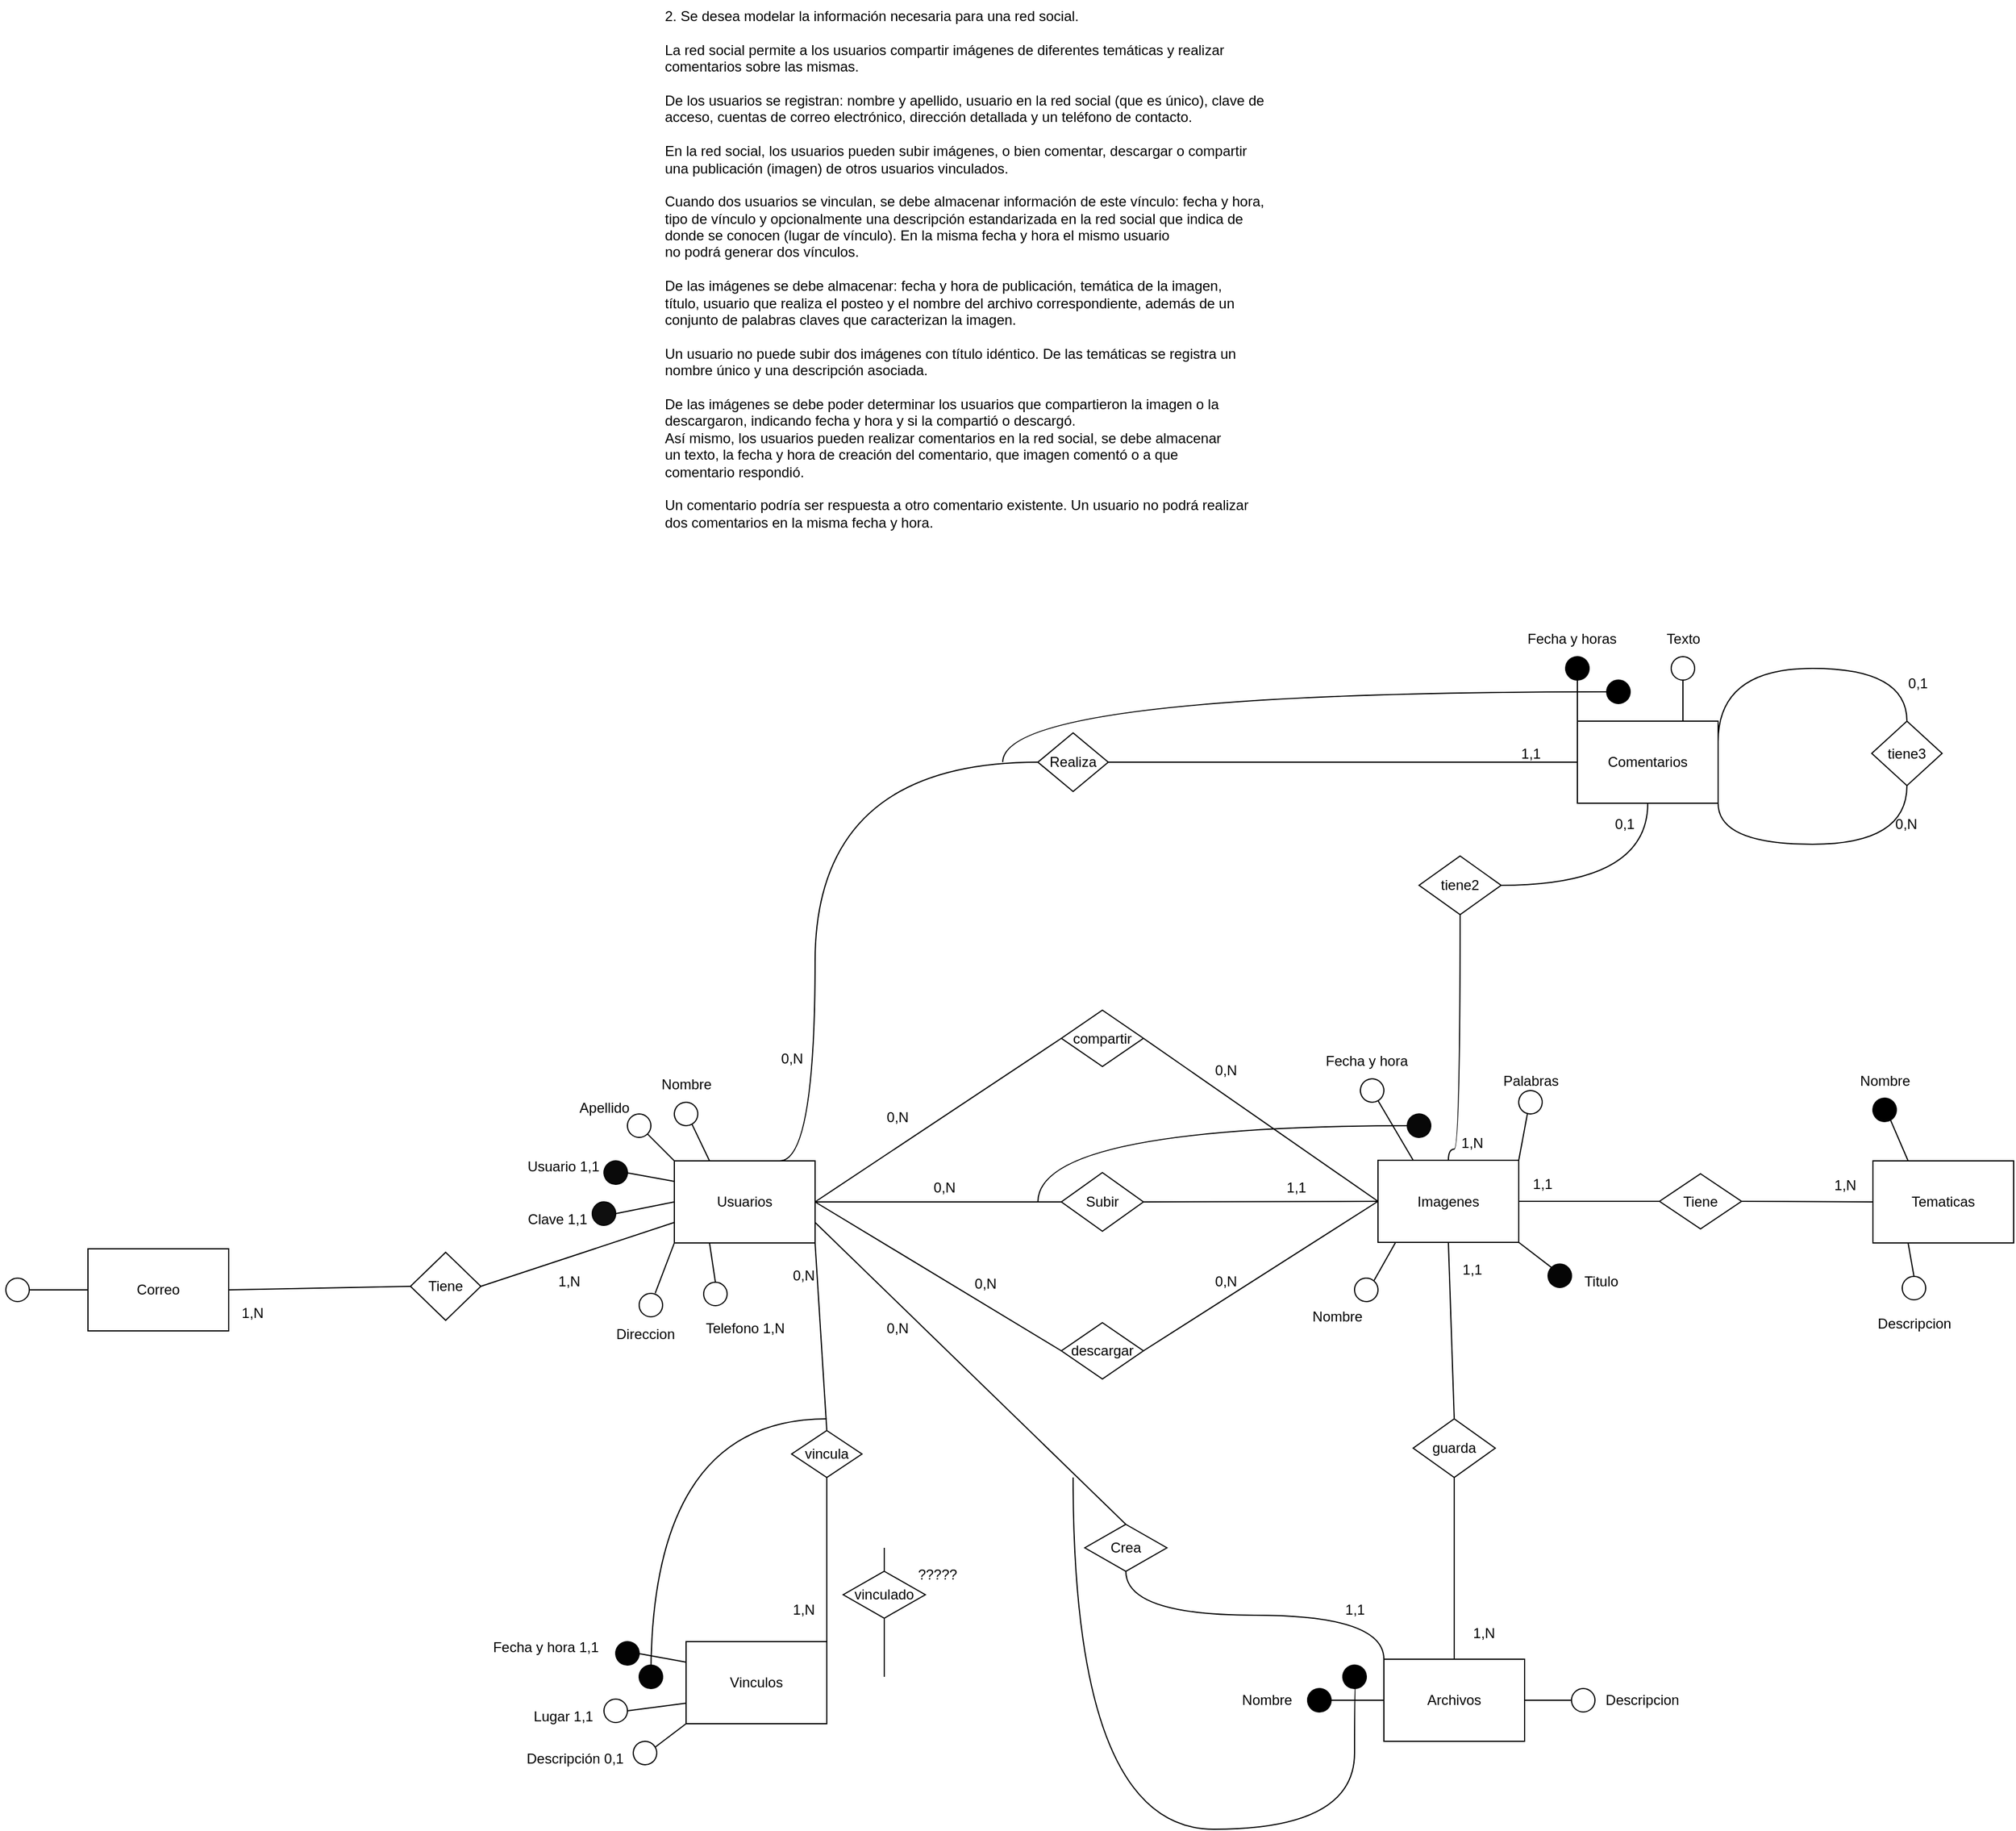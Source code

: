 <mxfile version="21.7.4" type="device">
  <diagram name="Página-1" id="JxGR9X0Lv18BJI9YgSd2">
    <mxGraphModel dx="2694" dy="2102" grid="1" gridSize="10" guides="1" tooltips="1" connect="1" arrows="1" fold="1" page="1" pageScale="1" pageWidth="827" pageHeight="1169" math="0" shadow="0">
      <root>
        <mxCell id="0" />
        <mxCell id="1" parent="0" />
        <mxCell id="75GIGfru5Hww3sVHzyNu-1" value="2. Se desea modelar la información necesaria para una red social.&lt;br&gt;&amp;nbsp;&lt;br&gt;La red social permite a los usuarios compartir imágenes de diferentes temáticas y realizar comentarios sobre las mismas. &lt;br&gt;&lt;br&gt;De los usuarios se registran: nombre y apellido, usuario en la red social (que es único), clave de acceso, cuentas de correo electrónico, dirección detallada y un teléfono de contacto.&lt;br&gt;&lt;br&gt;En la red social, los usuarios pueden subir imágenes, o bien comentar, descargar o compartir una publicación (imagen) de otros usuarios vinculados.&lt;br&gt;&lt;br&gt;Cuando dos usuarios se vinculan, se debe almacenar información de este vínculo: fecha y hora, tipo de vínculo y opcionalmente una descripción estandarizada en la red social que indica de donde se conocen (lugar de vínculo). En la misma fecha y hora el mismo usuario&lt;br&gt;no podrá generar dos vínculos.&lt;br&gt;&lt;br&gt;De las imágenes se debe almacenar: fecha y hora de publicación, temática de la imagen,&lt;br&gt;título, usuario que realiza el posteo y el nombre del archivo correspondiente, además de un&lt;br&gt;conjunto de palabras claves que caracterizan la imagen. &lt;br&gt;&lt;br&gt;Un usuario no puede subir dos imágenes con título idéntico. De las temáticas se registra un nombre único y una descripción asociada.&lt;br&gt;&lt;br&gt;De las imágenes se debe poder determinar los usuarios que compartieron la imagen o la&lt;br&gt;descargaron, indicando fecha y hora y si la compartió o descargó.&lt;br&gt;Así mismo, los usuarios pueden realizar comentarios en la red social, se debe almacenar&lt;br&gt;un texto, la fecha y hora de creación del comentario, que imagen comentó o a que&lt;br&gt;comentario respondió. &lt;br&gt;&lt;br&gt;Un comentario podría ser respuesta a otro comentario existente. Un usuario no podrá realizar dos comentarios en la misma fecha y hora." style="text;whiteSpace=wrap;html=1;" parent="1" vertex="1">
          <mxGeometry x="150" y="-280" width="520" height="370" as="geometry" />
        </mxCell>
        <mxCell id="75GIGfru5Hww3sVHzyNu-3" value="Usuarios" style="rounded=0;whiteSpace=wrap;html=1;" parent="1" vertex="1">
          <mxGeometry x="160" y="710" width="120" height="70" as="geometry" />
        </mxCell>
        <mxCell id="75GIGfru5Hww3sVHzyNu-4" value="" style="endArrow=none;html=1;rounded=0;entryX=0;entryY=0;entryDx=0;entryDy=0;exitX=1;exitY=1;exitDx=0;exitDy=0;" parent="1" source="75GIGfru5Hww3sVHzyNu-5" target="75GIGfru5Hww3sVHzyNu-3" edge="1">
          <mxGeometry width="50" height="50" relative="1" as="geometry">
            <mxPoint x="140" y="690" as="sourcePoint" />
            <mxPoint x="120" y="650" as="targetPoint" />
          </mxGeometry>
        </mxCell>
        <mxCell id="75GIGfru5Hww3sVHzyNu-5" value="" style="ellipse;whiteSpace=wrap;html=1;aspect=fixed;" parent="1" vertex="1">
          <mxGeometry x="120" y="670" width="20" height="20" as="geometry" />
        </mxCell>
        <mxCell id="75GIGfru5Hww3sVHzyNu-10" value="" style="endArrow=none;html=1;rounded=0;entryX=0.25;entryY=0;entryDx=0;entryDy=0;exitX=1;exitY=1;exitDx=0;exitDy=0;" parent="1" source="75GIGfru5Hww3sVHzyNu-11" target="75GIGfru5Hww3sVHzyNu-3" edge="1">
          <mxGeometry width="50" height="50" relative="1" as="geometry">
            <mxPoint x="270" y="620" as="sourcePoint" />
            <mxPoint x="220" y="680" as="targetPoint" />
          </mxGeometry>
        </mxCell>
        <mxCell id="75GIGfru5Hww3sVHzyNu-11" value="" style="ellipse;whiteSpace=wrap;html=1;aspect=fixed;rotation=15;" parent="1" vertex="1">
          <mxGeometry x="160" y="660" width="20" height="20" as="geometry" />
        </mxCell>
        <mxCell id="75GIGfru5Hww3sVHzyNu-17" value="" style="endArrow=none;html=1;rounded=0;entryX=0;entryY=0.25;entryDx=0;entryDy=0;exitX=0.875;exitY=0.283;exitDx=0;exitDy=0;exitPerimeter=0;" parent="1" source="75GIGfru5Hww3sVHzyNu-18" target="75GIGfru5Hww3sVHzyNu-3" edge="1">
          <mxGeometry width="50" height="50" relative="1" as="geometry">
            <mxPoint x="50" y="754" as="sourcePoint" />
            <mxPoint x="120" y="754" as="targetPoint" />
          </mxGeometry>
        </mxCell>
        <mxCell id="75GIGfru5Hww3sVHzyNu-18" value="" style="ellipse;whiteSpace=wrap;html=1;aspect=fixed;rotation=30;fillColor=#0A0A0A;" parent="1" vertex="1">
          <mxGeometry x="100" y="710" width="20" height="20" as="geometry" />
        </mxCell>
        <mxCell id="75GIGfru5Hww3sVHzyNu-21" value="" style="endArrow=none;html=1;rounded=0;entryX=0;entryY=0.5;entryDx=0;entryDy=0;exitX=1;exitY=0.5;exitDx=0;exitDy=0;" parent="1" source="75GIGfru5Hww3sVHzyNu-22" target="75GIGfru5Hww3sVHzyNu-3" edge="1">
          <mxGeometry width="50" height="50" relative="1" as="geometry">
            <mxPoint x="70" y="774" as="sourcePoint" />
            <mxPoint x="140" y="774" as="targetPoint" />
          </mxGeometry>
        </mxCell>
        <mxCell id="75GIGfru5Hww3sVHzyNu-22" value="" style="ellipse;whiteSpace=wrap;html=1;aspect=fixed;fillColor=#0F0F0F;" parent="1" vertex="1">
          <mxGeometry x="90" y="745" width="20" height="20" as="geometry" />
        </mxCell>
        <mxCell id="75GIGfru5Hww3sVHzyNu-23" value="Nombre" style="text;html=1;align=center;verticalAlign=middle;resizable=0;points=[];autosize=1;strokeColor=none;fillColor=none;" parent="1" vertex="1">
          <mxGeometry x="135" y="630" width="70" height="30" as="geometry" />
        </mxCell>
        <mxCell id="75GIGfru5Hww3sVHzyNu-24" value="Apellido" style="text;html=1;align=center;verticalAlign=middle;resizable=0;points=[];autosize=1;strokeColor=none;fillColor=none;" parent="1" vertex="1">
          <mxGeometry x="65" y="650" width="70" height="30" as="geometry" />
        </mxCell>
        <mxCell id="75GIGfru5Hww3sVHzyNu-25" value="Usuario 1,1" style="text;html=1;align=center;verticalAlign=middle;resizable=0;points=[];autosize=1;strokeColor=none;fillColor=none;" parent="1" vertex="1">
          <mxGeometry x="25" y="700" width="80" height="30" as="geometry" />
        </mxCell>
        <mxCell id="75GIGfru5Hww3sVHzyNu-26" value="Clave 1,1" style="text;html=1;align=center;verticalAlign=middle;resizable=0;points=[];autosize=1;strokeColor=none;fillColor=none;" parent="1" vertex="1">
          <mxGeometry x="25" y="745" width="70" height="30" as="geometry" />
        </mxCell>
        <mxCell id="75GIGfru5Hww3sVHzyNu-27" value="" style="endArrow=none;html=1;rounded=0;entryX=0;entryY=0.75;entryDx=0;entryDy=0;exitX=1;exitY=0.5;exitDx=0;exitDy=0;" parent="1" source="TSE4m4PHYhoKXWGL5z6S-139" target="75GIGfru5Hww3sVHzyNu-3" edge="1">
          <mxGeometry width="50" height="50" relative="1" as="geometry">
            <mxPoint x="-21.34" y="828" as="sourcePoint" />
            <mxPoint x="150" y="820" as="targetPoint" />
          </mxGeometry>
        </mxCell>
        <mxCell id="75GIGfru5Hww3sVHzyNu-30" value="" style="endArrow=none;html=1;rounded=0;exitX=0.728;exitY=0.989;exitDx=0;exitDy=0;entryX=0;entryY=1;entryDx=0;entryDy=0;exitPerimeter=0;" parent="1" source="TSE4m4PHYhoKXWGL5z6S-152" target="75GIGfru5Hww3sVHzyNu-3" edge="1">
          <mxGeometry width="50" height="50" relative="1" as="geometry">
            <mxPoint x="152" y="818" as="sourcePoint" />
            <mxPoint x="175" y="850" as="targetPoint" />
          </mxGeometry>
        </mxCell>
        <mxCell id="75GIGfru5Hww3sVHzyNu-49" value="" style="endArrow=none;html=1;rounded=0;entryX=0.25;entryY=1;entryDx=0;entryDy=0;exitX=1;exitY=1;exitDx=0;exitDy=0;" parent="1" source="75GIGfru5Hww3sVHzyNu-50" target="75GIGfru5Hww3sVHzyNu-3" edge="1">
          <mxGeometry width="50" height="50" relative="1" as="geometry">
            <mxPoint x="200" y="820" as="sourcePoint" />
            <mxPoint x="230" y="833" as="targetPoint" />
          </mxGeometry>
        </mxCell>
        <mxCell id="75GIGfru5Hww3sVHzyNu-50" value="" style="ellipse;whiteSpace=wrap;html=1;aspect=fixed;rotation=-225;direction=south;" parent="1" vertex="1">
          <mxGeometry x="185" y="813.5" width="20" height="20" as="geometry" />
        </mxCell>
        <mxCell id="75GIGfru5Hww3sVHzyNu-53" value="Telefono 1,N" style="text;html=1;align=center;verticalAlign=middle;resizable=0;points=[];autosize=1;strokeColor=none;fillColor=none;" parent="1" vertex="1">
          <mxGeometry x="175" y="838" width="90" height="30" as="geometry" />
        </mxCell>
        <mxCell id="75GIGfru5Hww3sVHzyNu-141" value="Imagenes" style="rounded=0;whiteSpace=wrap;html=1;" parent="1" vertex="1">
          <mxGeometry x="760" y="709.5" width="120" height="70" as="geometry" />
        </mxCell>
        <mxCell id="75GIGfru5Hww3sVHzyNu-142" value="" style="endArrow=none;html=1;rounded=0;entryX=1;entryY=0;entryDx=0;entryDy=0;exitX=0;exitY=1;exitDx=0;exitDy=0;" parent="1" source="75GIGfru5Hww3sVHzyNu-143" target="75GIGfru5Hww3sVHzyNu-141" edge="1">
          <mxGeometry width="50" height="50" relative="1" as="geometry">
            <mxPoint x="820" y="673.5" as="sourcePoint" />
            <mxPoint x="720" y="649.5" as="targetPoint" />
          </mxGeometry>
        </mxCell>
        <mxCell id="75GIGfru5Hww3sVHzyNu-143" value="" style="ellipse;whiteSpace=wrap;html=1;aspect=fixed;rotation=-30;" parent="1" vertex="1">
          <mxGeometry x="880" y="650" width="20" height="20" as="geometry" />
        </mxCell>
        <mxCell id="75GIGfru5Hww3sVHzyNu-148" value="" style="endArrow=none;html=1;rounded=0;entryX=0.25;entryY=0;entryDx=0;entryDy=0;exitX=1;exitY=0.5;exitDx=0;exitDy=0;" parent="1" source="75GIGfru5Hww3sVHzyNu-149" target="75GIGfru5Hww3sVHzyNu-141" edge="1">
          <mxGeometry width="50" height="50" relative="1" as="geometry">
            <mxPoint x="670" y="773.5" as="sourcePoint" />
            <mxPoint x="740" y="773.5" as="targetPoint" />
          </mxGeometry>
        </mxCell>
        <mxCell id="75GIGfru5Hww3sVHzyNu-149" value="" style="ellipse;whiteSpace=wrap;html=1;aspect=fixed;fillColor=#FFFFFF;rotation=60;" parent="1" vertex="1">
          <mxGeometry x="745" y="640" width="20" height="20" as="geometry" />
        </mxCell>
        <mxCell id="75GIGfru5Hww3sVHzyNu-151" value="Fecha y hora" style="text;html=1;align=center;verticalAlign=middle;resizable=0;points=[];autosize=1;strokeColor=none;fillColor=none;" parent="1" vertex="1">
          <mxGeometry x="705" y="610" width="90" height="30" as="geometry" />
        </mxCell>
        <mxCell id="75GIGfru5Hww3sVHzyNu-153" value="Palabras" style="text;html=1;align=center;verticalAlign=middle;resizable=0;points=[];autosize=1;strokeColor=none;fillColor=none;" parent="1" vertex="1">
          <mxGeometry x="855" y="626.5" width="70" height="30" as="geometry" />
        </mxCell>
        <mxCell id="75GIGfru5Hww3sVHzyNu-154" value="" style="endArrow=none;html=1;rounded=0;entryX=1;entryY=1;entryDx=0;entryDy=0;exitX=0.5;exitY=0;exitDx=0;exitDy=0;" parent="1" source="75GIGfru5Hww3sVHzyNu-155" target="75GIGfru5Hww3sVHzyNu-141" edge="1">
          <mxGeometry width="50" height="50" relative="1" as="geometry">
            <mxPoint x="910" y="810" as="sourcePoint" />
            <mxPoint x="750" y="819.5" as="targetPoint" />
          </mxGeometry>
        </mxCell>
        <mxCell id="75GIGfru5Hww3sVHzyNu-155" value="" style="ellipse;whiteSpace=wrap;html=1;aspect=fixed;rotation=-45;fillColor=#050505;" parent="1" vertex="1">
          <mxGeometry x="905" y="798" width="20" height="20" as="geometry" />
        </mxCell>
        <mxCell id="75GIGfru5Hww3sVHzyNu-156" value="Titulo" style="text;html=1;align=center;verticalAlign=middle;resizable=0;points=[];autosize=1;strokeColor=none;fillColor=none;" parent="1" vertex="1">
          <mxGeometry x="925" y="798" width="50" height="30" as="geometry" />
        </mxCell>
        <mxCell id="75GIGfru5Hww3sVHzyNu-167" value="" style="endArrow=none;html=1;rounded=0;entryX=0.125;entryY=1;entryDx=0;entryDy=0;exitX=1;exitY=0.5;exitDx=0;exitDy=0;entryPerimeter=0;" parent="1" source="75GIGfru5Hww3sVHzyNu-168" target="75GIGfru5Hww3sVHzyNu-141" edge="1">
          <mxGeometry width="50" height="50" relative="1" as="geometry">
            <mxPoint x="750" y="889.5" as="sourcePoint" />
            <mxPoint x="830" y="832.5" as="targetPoint" />
          </mxGeometry>
        </mxCell>
        <mxCell id="75GIGfru5Hww3sVHzyNu-168" value="" style="ellipse;whiteSpace=wrap;html=1;aspect=fixed;rotation=-50;" parent="1" vertex="1">
          <mxGeometry x="740" y="810" width="20" height="20" as="geometry" />
        </mxCell>
        <mxCell id="75GIGfru5Hww3sVHzyNu-169" value="Nombre" style="text;html=1;align=center;verticalAlign=middle;resizable=0;points=[];autosize=1;strokeColor=none;fillColor=none;" parent="1" vertex="1">
          <mxGeometry x="690" y="828" width="70" height="30" as="geometry" />
        </mxCell>
        <mxCell id="75GIGfru5Hww3sVHzyNu-170" value="Tematicas" style="rounded=0;whiteSpace=wrap;html=1;" parent="1" vertex="1">
          <mxGeometry x="1182" y="710" width="120" height="70" as="geometry" />
        </mxCell>
        <mxCell id="75GIGfru5Hww3sVHzyNu-173" value="" style="endArrow=none;html=1;rounded=0;entryX=0.25;entryY=0;entryDx=0;entryDy=0;exitX=1;exitY=1;exitDx=0;exitDy=0;" parent="1" source="75GIGfru5Hww3sVHzyNu-174" target="75GIGfru5Hww3sVHzyNu-170" edge="1">
          <mxGeometry width="50" height="50" relative="1" as="geometry">
            <mxPoint x="1292" y="616.5" as="sourcePoint" />
            <mxPoint x="1242" y="676.5" as="targetPoint" />
          </mxGeometry>
        </mxCell>
        <mxCell id="75GIGfru5Hww3sVHzyNu-174" value="" style="ellipse;whiteSpace=wrap;html=1;aspect=fixed;rotation=15;fillColor=#000000;" parent="1" vertex="1">
          <mxGeometry x="1182" y="656.5" width="20" height="20" as="geometry" />
        </mxCell>
        <mxCell id="75GIGfru5Hww3sVHzyNu-179" value="Nombre" style="text;html=1;align=center;verticalAlign=middle;resizable=0;points=[];autosize=1;strokeColor=none;fillColor=none;" parent="1" vertex="1">
          <mxGeometry x="1157" y="626.5" width="70" height="30" as="geometry" />
        </mxCell>
        <mxCell id="75GIGfru5Hww3sVHzyNu-196" value="" style="endArrow=none;html=1;rounded=0;entryX=0.25;entryY=1;entryDx=0;entryDy=0;exitX=1;exitY=0;exitDx=0;exitDy=0;" parent="1" source="75GIGfru5Hww3sVHzyNu-197" target="75GIGfru5Hww3sVHzyNu-170" edge="1">
          <mxGeometry width="50" height="50" relative="1" as="geometry">
            <mxPoint x="1172" y="886.5" as="sourcePoint" />
            <mxPoint x="1252" y="829.5" as="targetPoint" />
          </mxGeometry>
        </mxCell>
        <mxCell id="75GIGfru5Hww3sVHzyNu-197" value="" style="ellipse;whiteSpace=wrap;html=1;aspect=fixed;rotation=-45;" parent="1" vertex="1">
          <mxGeometry x="1207" y="808.5" width="20" height="20" as="geometry" />
        </mxCell>
        <mxCell id="75GIGfru5Hww3sVHzyNu-198" value="Descripcion" style="text;html=1;align=center;verticalAlign=middle;resizable=0;points=[];autosize=1;strokeColor=none;fillColor=none;" parent="1" vertex="1">
          <mxGeometry x="1172" y="833.5" width="90" height="30" as="geometry" />
        </mxCell>
        <mxCell id="75GIGfru5Hww3sVHzyNu-202" value="Vinculos" style="rounded=0;whiteSpace=wrap;html=1;" parent="1" vertex="1">
          <mxGeometry x="170" y="1120" width="120" height="70" as="geometry" />
        </mxCell>
        <mxCell id="75GIGfru5Hww3sVHzyNu-207" value="" style="endArrow=none;html=1;rounded=0;entryX=0;entryY=0.25;entryDx=0;entryDy=0;exitX=0.875;exitY=0.283;exitDx=0;exitDy=0;exitPerimeter=0;" parent="1" source="75GIGfru5Hww3sVHzyNu-208" target="75GIGfru5Hww3sVHzyNu-202" edge="1">
          <mxGeometry width="50" height="50" relative="1" as="geometry">
            <mxPoint x="60" y="1164" as="sourcePoint" />
            <mxPoint x="130" y="1164" as="targetPoint" />
          </mxGeometry>
        </mxCell>
        <mxCell id="75GIGfru5Hww3sVHzyNu-208" value="" style="ellipse;whiteSpace=wrap;html=1;aspect=fixed;rotation=30;fillColor=#030303;" parent="1" vertex="1">
          <mxGeometry x="110" y="1120" width="20" height="20" as="geometry" />
        </mxCell>
        <mxCell id="75GIGfru5Hww3sVHzyNu-209" value="" style="endArrow=none;html=1;rounded=0;entryX=0;entryY=0.75;entryDx=0;entryDy=0;exitX=1;exitY=0.5;exitDx=0;exitDy=0;" parent="1" source="75GIGfru5Hww3sVHzyNu-210" target="75GIGfru5Hww3sVHzyNu-202" edge="1">
          <mxGeometry width="50" height="50" relative="1" as="geometry">
            <mxPoint x="80" y="1184" as="sourcePoint" />
            <mxPoint x="150" y="1184" as="targetPoint" />
          </mxGeometry>
        </mxCell>
        <mxCell id="75GIGfru5Hww3sVHzyNu-210" value="" style="ellipse;whiteSpace=wrap;html=1;aspect=fixed;fillColor=#FFFFFF;" parent="1" vertex="1">
          <mxGeometry x="100" y="1169" width="20" height="20" as="geometry" />
        </mxCell>
        <mxCell id="75GIGfru5Hww3sVHzyNu-213" value="Fecha y hora 1,1" style="text;html=1;align=center;verticalAlign=middle;resizable=0;points=[];autosize=1;strokeColor=none;fillColor=none;" parent="1" vertex="1">
          <mxGeometry x="-5" y="1110" width="110" height="30" as="geometry" />
        </mxCell>
        <mxCell id="75GIGfru5Hww3sVHzyNu-214" value="Lugar 1,1" style="text;html=1;align=center;verticalAlign=middle;resizable=0;points=[];autosize=1;strokeColor=none;fillColor=none;" parent="1" vertex="1">
          <mxGeometry x="30" y="1169" width="70" height="30" as="geometry" />
        </mxCell>
        <mxCell id="75GIGfru5Hww3sVHzyNu-215" value="" style="endArrow=none;html=1;rounded=0;entryX=0;entryY=1;entryDx=0;entryDy=0;exitX=1;exitY=0;exitDx=0;exitDy=0;" parent="1" source="75GIGfru5Hww3sVHzyNu-216" target="75GIGfru5Hww3sVHzyNu-202" edge="1">
          <mxGeometry width="50" height="50" relative="1" as="geometry">
            <mxPoint x="90" y="1230" as="sourcePoint" />
            <mxPoint x="160" y="1230" as="targetPoint" />
          </mxGeometry>
        </mxCell>
        <mxCell id="75GIGfru5Hww3sVHzyNu-216" value="" style="ellipse;whiteSpace=wrap;html=1;aspect=fixed;rotation=15;" parent="1" vertex="1">
          <mxGeometry x="125" y="1205" width="20" height="20" as="geometry" />
        </mxCell>
        <mxCell id="75GIGfru5Hww3sVHzyNu-217" value="Descripción 0,1" style="text;html=1;align=center;verticalAlign=middle;resizable=0;points=[];autosize=1;strokeColor=none;fillColor=none;" parent="1" vertex="1">
          <mxGeometry x="20" y="1205" width="110" height="30" as="geometry" />
        </mxCell>
        <mxCell id="75GIGfru5Hww3sVHzyNu-233" value="Subir" style="rhombus;whiteSpace=wrap;html=1;" parent="1" vertex="1">
          <mxGeometry x="490" y="720" width="70" height="50" as="geometry" />
        </mxCell>
        <mxCell id="75GIGfru5Hww3sVHzyNu-234" value="" style="endArrow=none;html=1;rounded=0;entryX=0;entryY=0.5;entryDx=0;entryDy=0;exitX=1;exitY=0.5;exitDx=0;exitDy=0;" parent="1" source="75GIGfru5Hww3sVHzyNu-3" target="75GIGfru5Hww3sVHzyNu-233" edge="1">
          <mxGeometry width="50" height="50" relative="1" as="geometry">
            <mxPoint x="390" y="810" as="sourcePoint" />
            <mxPoint x="440" y="760" as="targetPoint" />
          </mxGeometry>
        </mxCell>
        <mxCell id="75GIGfru5Hww3sVHzyNu-235" value="" style="endArrow=none;html=1;rounded=0;entryX=0;entryY=0.5;entryDx=0;entryDy=0;exitX=1;exitY=0.5;exitDx=0;exitDy=0;" parent="1" source="75GIGfru5Hww3sVHzyNu-233" target="75GIGfru5Hww3sVHzyNu-141" edge="1">
          <mxGeometry width="50" height="50" relative="1" as="geometry">
            <mxPoint x="630" y="850" as="sourcePoint" />
            <mxPoint x="680" y="800" as="targetPoint" />
          </mxGeometry>
        </mxCell>
        <mxCell id="75GIGfru5Hww3sVHzyNu-236" value="" style="endArrow=none;html=1;rounded=0;edgeStyle=orthogonalEdgeStyle;curved=1;" parent="1" edge="1">
          <mxGeometry width="50" height="50" relative="1" as="geometry">
            <mxPoint x="470" y="745" as="sourcePoint" />
            <mxPoint x="790" y="680" as="targetPoint" />
            <Array as="points">
              <mxPoint x="470" y="680" />
            </Array>
          </mxGeometry>
        </mxCell>
        <mxCell id="75GIGfru5Hww3sVHzyNu-238" value="" style="ellipse;whiteSpace=wrap;html=1;aspect=fixed;fillColor=#080808;rotation=60;" parent="1" vertex="1">
          <mxGeometry x="785" y="670" width="20" height="20" as="geometry" />
        </mxCell>
        <mxCell id="75GIGfru5Hww3sVHzyNu-240" value="descargar" style="rhombus;whiteSpace=wrap;html=1;" parent="1" vertex="1">
          <mxGeometry x="490" y="848" width="70" height="48" as="geometry" />
        </mxCell>
        <mxCell id="75GIGfru5Hww3sVHzyNu-242" value="compartir" style="rhombus;whiteSpace=wrap;html=1;" parent="1" vertex="1">
          <mxGeometry x="490" y="581.5" width="70" height="48" as="geometry" />
        </mxCell>
        <mxCell id="75GIGfru5Hww3sVHzyNu-243" value="" style="endArrow=none;html=1;rounded=0;entryX=0;entryY=0.5;entryDx=0;entryDy=0;exitX=1;exitY=0.5;exitDx=0;exitDy=0;" parent="1" source="75GIGfru5Hww3sVHzyNu-3" target="75GIGfru5Hww3sVHzyNu-240" edge="1">
          <mxGeometry width="50" height="50" relative="1" as="geometry">
            <mxPoint x="280" y="807" as="sourcePoint" />
            <mxPoint x="490" y="807" as="targetPoint" />
          </mxGeometry>
        </mxCell>
        <mxCell id="75GIGfru5Hww3sVHzyNu-244" value="" style="endArrow=none;html=1;rounded=0;entryX=0;entryY=0.5;entryDx=0;entryDy=0;exitX=1;exitY=0.5;exitDx=0;exitDy=0;" parent="1" source="75GIGfru5Hww3sVHzyNu-240" target="75GIGfru5Hww3sVHzyNu-141" edge="1">
          <mxGeometry width="50" height="50" relative="1" as="geometry">
            <mxPoint x="530" y="888" as="sourcePoint" />
            <mxPoint x="740" y="888" as="targetPoint" />
          </mxGeometry>
        </mxCell>
        <mxCell id="75GIGfru5Hww3sVHzyNu-245" value="" style="endArrow=none;html=1;rounded=0;entryX=0;entryY=0.5;entryDx=0;entryDy=0;exitX=1;exitY=0.5;exitDx=0;exitDy=0;" parent="1" source="75GIGfru5Hww3sVHzyNu-3" target="75GIGfru5Hww3sVHzyNu-242" edge="1">
          <mxGeometry width="50" height="50" relative="1" as="geometry">
            <mxPoint x="290" y="740" as="sourcePoint" />
            <mxPoint x="400" y="600" as="targetPoint" />
          </mxGeometry>
        </mxCell>
        <mxCell id="75GIGfru5Hww3sVHzyNu-246" value="" style="endArrow=none;html=1;rounded=0;exitX=1;exitY=0.5;exitDx=0;exitDy=0;entryX=0;entryY=0.5;entryDx=0;entryDy=0;" parent="1" source="75GIGfru5Hww3sVHzyNu-242" target="75GIGfru5Hww3sVHzyNu-141" edge="1">
          <mxGeometry width="50" height="50" relative="1" as="geometry">
            <mxPoint x="580" y="620" as="sourcePoint" />
            <mxPoint x="630" y="570" as="targetPoint" />
          </mxGeometry>
        </mxCell>
        <mxCell id="75GIGfru5Hww3sVHzyNu-248" value="Tiene" style="rhombus;whiteSpace=wrap;html=1;" parent="1" vertex="1">
          <mxGeometry x="1000" y="721" width="70" height="47" as="geometry" />
        </mxCell>
        <mxCell id="75GIGfru5Hww3sVHzyNu-249" value="" style="endArrow=none;html=1;rounded=0;entryX=0;entryY=0.5;entryDx=0;entryDy=0;exitX=1;exitY=0.5;exitDx=0;exitDy=0;" parent="1" source="75GIGfru5Hww3sVHzyNu-141" target="75GIGfru5Hww3sVHzyNu-248" edge="1">
          <mxGeometry width="50" height="50" relative="1" as="geometry">
            <mxPoint x="1000" y="850" as="sourcePoint" />
            <mxPoint x="1050" y="800" as="targetPoint" />
          </mxGeometry>
        </mxCell>
        <mxCell id="75GIGfru5Hww3sVHzyNu-250" value="" style="endArrow=none;html=1;rounded=0;entryX=0;entryY=0.5;entryDx=0;entryDy=0;exitX=1;exitY=0.5;exitDx=0;exitDy=0;" parent="1" source="75GIGfru5Hww3sVHzyNu-248" target="75GIGfru5Hww3sVHzyNu-170" edge="1">
          <mxGeometry width="50" height="50" relative="1" as="geometry">
            <mxPoint x="1220" y="800" as="sourcePoint" />
            <mxPoint x="1270" y="750" as="targetPoint" />
          </mxGeometry>
        </mxCell>
        <mxCell id="75GIGfru5Hww3sVHzyNu-251" value="Archivos" style="rounded=0;whiteSpace=wrap;html=1;" parent="1" vertex="1">
          <mxGeometry x="765" y="1135" width="120" height="70" as="geometry" />
        </mxCell>
        <mxCell id="75GIGfru5Hww3sVHzyNu-252" value="" style="endArrow=none;html=1;rounded=0;entryX=0;entryY=0.5;entryDx=0;entryDy=0;" parent="1" source="75GIGfru5Hww3sVHzyNu-253" target="75GIGfru5Hww3sVHzyNu-251" edge="1">
          <mxGeometry width="50" height="50" relative="1" as="geometry">
            <mxPoint x="700" y="1170" as="sourcePoint" />
            <mxPoint x="825" y="1101.5" as="targetPoint" />
          </mxGeometry>
        </mxCell>
        <mxCell id="75GIGfru5Hww3sVHzyNu-254" value="Nombre" style="text;html=1;align=center;verticalAlign=middle;resizable=0;points=[];autosize=1;strokeColor=none;fillColor=none;" parent="1" vertex="1">
          <mxGeometry x="630" y="1155" width="70" height="30" as="geometry" />
        </mxCell>
        <mxCell id="75GIGfru5Hww3sVHzyNu-255" value="" style="endArrow=none;html=1;rounded=0;entryX=1;entryY=0.5;entryDx=0;entryDy=0;exitX=0;exitY=0;exitDx=0;exitDy=0;" parent="1" source="75GIGfru5Hww3sVHzyNu-256" target="75GIGfru5Hww3sVHzyNu-251" edge="1">
          <mxGeometry width="50" height="50" relative="1" as="geometry">
            <mxPoint x="755" y="1311.5" as="sourcePoint" />
            <mxPoint x="835" y="1254.5" as="targetPoint" />
          </mxGeometry>
        </mxCell>
        <mxCell id="75GIGfru5Hww3sVHzyNu-256" value="" style="ellipse;whiteSpace=wrap;html=1;aspect=fixed;rotation=-45;" parent="1" vertex="1">
          <mxGeometry x="925" y="1160" width="20" height="20" as="geometry" />
        </mxCell>
        <mxCell id="75GIGfru5Hww3sVHzyNu-257" value="Descripcion" style="text;html=1;align=center;verticalAlign=middle;resizable=0;points=[];autosize=1;strokeColor=none;fillColor=none;" parent="1" vertex="1">
          <mxGeometry x="940" y="1155" width="90" height="30" as="geometry" />
        </mxCell>
        <mxCell id="75GIGfru5Hww3sVHzyNu-258" value="" style="endArrow=none;html=1;rounded=0;entryX=0;entryY=0.5;entryDx=0;entryDy=0;" parent="1" target="75GIGfru5Hww3sVHzyNu-253" edge="1">
          <mxGeometry width="50" height="50" relative="1" as="geometry">
            <mxPoint x="700" y="1170" as="sourcePoint" />
            <mxPoint x="765" y="1170" as="targetPoint" />
          </mxGeometry>
        </mxCell>
        <mxCell id="75GIGfru5Hww3sVHzyNu-253" value="" style="ellipse;whiteSpace=wrap;html=1;aspect=fixed;rotation=15;fillColor=#000000;" parent="1" vertex="1">
          <mxGeometry x="700" y="1160" width="20" height="20" as="geometry" />
        </mxCell>
        <mxCell id="75GIGfru5Hww3sVHzyNu-264" value="guarda" style="rhombus;whiteSpace=wrap;html=1;" parent="1" vertex="1">
          <mxGeometry x="790" y="930" width="70" height="50" as="geometry" />
        </mxCell>
        <mxCell id="75GIGfru5Hww3sVHzyNu-265" value="" style="endArrow=none;html=1;rounded=0;exitX=0.5;exitY=0;exitDx=0;exitDy=0;entryX=0.5;entryY=1;entryDx=0;entryDy=0;" parent="1" source="75GIGfru5Hww3sVHzyNu-264" target="75GIGfru5Hww3sVHzyNu-141" edge="1">
          <mxGeometry width="50" height="50" relative="1" as="geometry">
            <mxPoint x="780" y="930" as="sourcePoint" />
            <mxPoint x="840" y="840" as="targetPoint" />
          </mxGeometry>
        </mxCell>
        <mxCell id="75GIGfru5Hww3sVHzyNu-266" value="" style="endArrow=none;html=1;rounded=0;entryX=0.5;entryY=1;entryDx=0;entryDy=0;exitX=0.5;exitY=0;exitDx=0;exitDy=0;" parent="1" source="75GIGfru5Hww3sVHzyNu-251" target="75GIGfru5Hww3sVHzyNu-264" edge="1">
          <mxGeometry width="50" height="50" relative="1" as="geometry">
            <mxPoint x="700" y="1110" as="sourcePoint" />
            <mxPoint x="750" y="1060" as="targetPoint" />
          </mxGeometry>
        </mxCell>
        <mxCell id="75GIGfru5Hww3sVHzyNu-275" value="Comentarios" style="rounded=0;whiteSpace=wrap;html=1;" parent="1" vertex="1">
          <mxGeometry x="930" y="335" width="120" height="70" as="geometry" />
        </mxCell>
        <mxCell id="75GIGfru5Hww3sVHzyNu-276" value="" style="endArrow=none;html=1;rounded=0;entryX=0;entryY=0;entryDx=0;entryDy=0;" parent="1" source="75GIGfru5Hww3sVHzyNu-282" target="75GIGfru5Hww3sVHzyNu-275" edge="1">
          <mxGeometry width="50" height="50" relative="1" as="geometry">
            <mxPoint x="865" y="370" as="sourcePoint" />
            <mxPoint x="990" y="301.5" as="targetPoint" />
          </mxGeometry>
        </mxCell>
        <mxCell id="75GIGfru5Hww3sVHzyNu-277" value="Texto" style="text;html=1;align=center;verticalAlign=middle;resizable=0;points=[];autosize=1;strokeColor=none;fillColor=none;" parent="1" vertex="1">
          <mxGeometry x="995" y="250" width="50" height="30" as="geometry" />
        </mxCell>
        <mxCell id="75GIGfru5Hww3sVHzyNu-282" value="" style="ellipse;whiteSpace=wrap;html=1;aspect=fixed;rotation=15;fillColor=#000000;" parent="1" vertex="1">
          <mxGeometry x="920" y="280" width="20" height="20" as="geometry" />
        </mxCell>
        <mxCell id="75GIGfru5Hww3sVHzyNu-283" value="tiene2" style="rhombus;whiteSpace=wrap;html=1;" parent="1" vertex="1">
          <mxGeometry x="795" y="450" width="70" height="50" as="geometry" />
        </mxCell>
        <mxCell id="75GIGfru5Hww3sVHzyNu-284" value="" style="endArrow=none;html=1;rounded=0;exitX=1;exitY=0.5;exitDx=0;exitDy=0;edgeStyle=orthogonalEdgeStyle;curved=1;entryX=0.5;entryY=1;entryDx=0;entryDy=0;" parent="1" source="75GIGfru5Hww3sVHzyNu-283" target="75GIGfru5Hww3sVHzyNu-275" edge="1">
          <mxGeometry width="50" height="50" relative="1" as="geometry">
            <mxPoint x="860" y="480" as="sourcePoint" />
            <mxPoint x="990" y="410" as="targetPoint" />
          </mxGeometry>
        </mxCell>
        <mxCell id="75GIGfru5Hww3sVHzyNu-285" value="" style="endArrow=none;html=1;rounded=0;entryX=0.5;entryY=1;entryDx=0;entryDy=0;exitX=0.5;exitY=0;exitDx=0;exitDy=0;edgeStyle=orthogonalEdgeStyle;curved=1;" parent="1" source="75GIGfru5Hww3sVHzyNu-141" target="75GIGfru5Hww3sVHzyNu-283" edge="1">
          <mxGeometry width="50" height="50" relative="1" as="geometry">
            <mxPoint x="760" y="580" as="sourcePoint" />
            <mxPoint x="810" y="530" as="targetPoint" />
            <Array as="points">
              <mxPoint x="820" y="700" />
              <mxPoint x="830" y="700" />
            </Array>
          </mxGeometry>
        </mxCell>
        <mxCell id="75GIGfru5Hww3sVHzyNu-288" value="" style="endArrow=none;html=1;rounded=0;entryX=0.75;entryY=0;entryDx=0;entryDy=0;exitX=0;exitY=1;exitDx=0;exitDy=0;" parent="1" source="75GIGfru5Hww3sVHzyNu-289" target="75GIGfru5Hww3sVHzyNu-275" edge="1">
          <mxGeometry width="50" height="50" relative="1" as="geometry">
            <mxPoint x="1020" y="290" as="sourcePoint" />
            <mxPoint x="900" y="280" as="targetPoint" />
          </mxGeometry>
        </mxCell>
        <mxCell id="75GIGfru5Hww3sVHzyNu-289" value="" style="ellipse;whiteSpace=wrap;html=1;aspect=fixed;rotation=-45;" parent="1" vertex="1">
          <mxGeometry x="1010" y="280" width="20" height="20" as="geometry" />
        </mxCell>
        <mxCell id="75GIGfru5Hww3sVHzyNu-290" value="Fecha y horas" style="text;html=1;align=center;verticalAlign=middle;resizable=0;points=[];autosize=1;strokeColor=none;fillColor=none;" parent="1" vertex="1">
          <mxGeometry x="875" y="250" width="100" height="30" as="geometry" />
        </mxCell>
        <mxCell id="75GIGfru5Hww3sVHzyNu-291" value="Realiza" style="rhombus;whiteSpace=wrap;html=1;" parent="1" vertex="1">
          <mxGeometry x="470" y="345" width="60" height="50" as="geometry" />
        </mxCell>
        <mxCell id="75GIGfru5Hww3sVHzyNu-294" value="" style="endArrow=none;html=1;rounded=0;entryX=0;entryY=0.5;entryDx=0;entryDy=0;exitX=0.75;exitY=0;exitDx=0;exitDy=0;edgeStyle=orthogonalEdgeStyle;curved=1;" parent="1" source="75GIGfru5Hww3sVHzyNu-3" target="75GIGfru5Hww3sVHzyNu-291" edge="1">
          <mxGeometry width="50" height="50" relative="1" as="geometry">
            <mxPoint x="360" y="570" as="sourcePoint" />
            <mxPoint x="410" y="520" as="targetPoint" />
            <Array as="points">
              <mxPoint x="280" y="710" />
              <mxPoint x="280" y="370" />
            </Array>
          </mxGeometry>
        </mxCell>
        <mxCell id="75GIGfru5Hww3sVHzyNu-295" value="" style="endArrow=none;html=1;rounded=0;entryX=0;entryY=0.5;entryDx=0;entryDy=0;exitX=1;exitY=0.5;exitDx=0;exitDy=0;" parent="1" source="75GIGfru5Hww3sVHzyNu-291" target="75GIGfru5Hww3sVHzyNu-275" edge="1">
          <mxGeometry width="50" height="50" relative="1" as="geometry">
            <mxPoint x="680" y="420" as="sourcePoint" />
            <mxPoint x="730" y="370" as="targetPoint" />
          </mxGeometry>
        </mxCell>
        <mxCell id="75GIGfru5Hww3sVHzyNu-296" value="tiene3" style="rhombus;whiteSpace=wrap;html=1;" parent="1" vertex="1">
          <mxGeometry x="1181" y="335" width="60" height="55" as="geometry" />
        </mxCell>
        <mxCell id="75GIGfru5Hww3sVHzyNu-297" value="" style="endArrow=none;html=1;rounded=0;entryX=0.5;entryY=1;entryDx=0;entryDy=0;exitX=1;exitY=1;exitDx=0;exitDy=0;edgeStyle=orthogonalEdgeStyle;curved=1;" parent="1" source="75GIGfru5Hww3sVHzyNu-275" target="75GIGfru5Hww3sVHzyNu-296" edge="1">
          <mxGeometry width="50" height="50" relative="1" as="geometry">
            <mxPoint x="1020" y="500" as="sourcePoint" />
            <mxPoint x="1070" y="450" as="targetPoint" />
            <Array as="points">
              <mxPoint x="1050" y="440" />
              <mxPoint x="1211" y="440" />
            </Array>
          </mxGeometry>
        </mxCell>
        <mxCell id="75GIGfru5Hww3sVHzyNu-298" value="" style="endArrow=none;html=1;rounded=0;entryX=0.5;entryY=0;entryDx=0;entryDy=0;exitX=1;exitY=0.25;exitDx=0;exitDy=0;edgeStyle=orthogonalEdgeStyle;curved=1;" parent="1" source="75GIGfru5Hww3sVHzyNu-275" target="75GIGfru5Hww3sVHzyNu-296" edge="1">
          <mxGeometry width="50" height="50" relative="1" as="geometry">
            <mxPoint x="1140" y="340" as="sourcePoint" />
            <mxPoint x="1190" y="290" as="targetPoint" />
            <Array as="points">
              <mxPoint x="1050" y="290" />
              <mxPoint x="1211" y="290" />
            </Array>
          </mxGeometry>
        </mxCell>
        <mxCell id="75GIGfru5Hww3sVHzyNu-300" value="" style="endArrow=none;html=1;rounded=0;edgeStyle=orthogonalEdgeStyle;curved=1;entryX=0;entryY=0.5;entryDx=0;entryDy=0;" parent="1" target="75GIGfru5Hww3sVHzyNu-304" edge="1">
          <mxGeometry width="50" height="50" relative="1" as="geometry">
            <mxPoint x="440" y="370" as="sourcePoint" />
            <mxPoint x="960" y="310" as="targetPoint" />
            <Array as="points">
              <mxPoint x="440" y="310" />
            </Array>
          </mxGeometry>
        </mxCell>
        <mxCell id="75GIGfru5Hww3sVHzyNu-304" value="" style="ellipse;whiteSpace=wrap;html=1;aspect=fixed;fillColor=#000000;" parent="1" vertex="1">
          <mxGeometry x="955" y="300" width="20" height="20" as="geometry" />
        </mxCell>
        <mxCell id="75GIGfru5Hww3sVHzyNu-313" value="" style="endArrow=none;html=1;rounded=0;curved=1;entryX=0.5;entryY=1;entryDx=0;entryDy=0;" parent="1" target="75GIGfru5Hww3sVHzyNu-314" edge="1">
          <mxGeometry width="50" height="50" relative="1" as="geometry">
            <mxPoint x="339" y="1150" as="sourcePoint" />
            <mxPoint x="254" y="1140" as="targetPoint" />
          </mxGeometry>
        </mxCell>
        <mxCell id="75GIGfru5Hww3sVHzyNu-314" value="vinculado" style="rhombus;whiteSpace=wrap;html=1;" parent="1" vertex="1">
          <mxGeometry x="304" y="1060" width="70" height="40" as="geometry" />
        </mxCell>
        <mxCell id="75GIGfru5Hww3sVHzyNu-315" value="" style="endArrow=none;html=1;rounded=0;curved=1;exitX=0.5;exitY=0;exitDx=0;exitDy=0;" parent="1" source="75GIGfru5Hww3sVHzyNu-314" edge="1">
          <mxGeometry width="50" height="50" relative="1" as="geometry">
            <mxPoint x="264" y="1070" as="sourcePoint" />
            <mxPoint x="339" y="1040" as="targetPoint" />
          </mxGeometry>
        </mxCell>
        <mxCell id="75GIGfru5Hww3sVHzyNu-316" value="vincula" style="rhombus;whiteSpace=wrap;html=1;" parent="1" vertex="1">
          <mxGeometry x="260" y="940" width="60" height="40" as="geometry" />
        </mxCell>
        <mxCell id="75GIGfru5Hww3sVHzyNu-317" value="" style="endArrow=none;html=1;rounded=0;curved=1;entryX=1;entryY=1;entryDx=0;entryDy=0;exitX=0.5;exitY=0;exitDx=0;exitDy=0;" parent="1" source="75GIGfru5Hww3sVHzyNu-316" target="75GIGfru5Hww3sVHzyNu-3" edge="1">
          <mxGeometry width="50" height="50" relative="1" as="geometry">
            <mxPoint x="325" y="954" as="sourcePoint" />
            <mxPoint x="240" y="790" as="targetPoint" />
          </mxGeometry>
        </mxCell>
        <mxCell id="75GIGfru5Hww3sVHzyNu-318" value="" style="endArrow=none;html=1;rounded=0;curved=1;entryX=0.5;entryY=1;entryDx=0;entryDy=0;exitX=1;exitY=0;exitDx=0;exitDy=0;" parent="1" source="75GIGfru5Hww3sVHzyNu-202" target="75GIGfru5Hww3sVHzyNu-316" edge="1">
          <mxGeometry width="50" height="50" relative="1" as="geometry">
            <mxPoint x="405" y="1214" as="sourcePoint" />
            <mxPoint x="320" y="1050" as="targetPoint" />
          </mxGeometry>
        </mxCell>
        <mxCell id="75GIGfru5Hww3sVHzyNu-320" value="" style="endArrow=none;html=1;rounded=0;curved=1;edgeStyle=orthogonalEdgeStyle;" parent="1" edge="1">
          <mxGeometry width="50" height="50" relative="1" as="geometry">
            <mxPoint x="140" y="1150" as="sourcePoint" />
            <mxPoint x="290" y="930" as="targetPoint" />
            <Array as="points">
              <mxPoint x="140" y="930" />
            </Array>
          </mxGeometry>
        </mxCell>
        <mxCell id="75GIGfru5Hww3sVHzyNu-321" value="" style="ellipse;whiteSpace=wrap;html=1;aspect=fixed;rotation=30;fillColor=#030303;" parent="1" vertex="1">
          <mxGeometry x="130" y="1140" width="20" height="20" as="geometry" />
        </mxCell>
        <mxCell id="75GIGfru5Hww3sVHzyNu-323" value="?????" style="text;html=1;align=center;verticalAlign=middle;resizable=0;points=[];autosize=1;strokeColor=none;fillColor=none;" parent="1" vertex="1">
          <mxGeometry x="354" y="1048" width="60" height="30" as="geometry" />
        </mxCell>
        <mxCell id="75GIGfru5Hww3sVHzyNu-325" value="" style="endArrow=none;html=1;rounded=0;curved=1;entryX=0.5;entryY=1;entryDx=0;entryDy=0;edgeStyle=orthogonalEdgeStyle;exitX=0;exitY=0;exitDx=0;exitDy=0;" parent="1" source="75GIGfru5Hww3sVHzyNu-251" target="75GIGfru5Hww3sVHzyNu-326" edge="1">
          <mxGeometry width="50" height="50" relative="1" as="geometry">
            <mxPoint x="545" y="1110" as="sourcePoint" />
            <mxPoint x="460" y="1100" as="targetPoint" />
          </mxGeometry>
        </mxCell>
        <mxCell id="75GIGfru5Hww3sVHzyNu-326" value="Crea" style="rhombus;whiteSpace=wrap;html=1;" parent="1" vertex="1">
          <mxGeometry x="510" y="1020" width="70" height="40" as="geometry" />
        </mxCell>
        <mxCell id="75GIGfru5Hww3sVHzyNu-327" value="" style="endArrow=none;html=1;rounded=0;curved=1;exitX=0.5;exitY=0;exitDx=0;exitDy=0;entryX=1;entryY=0.75;entryDx=0;entryDy=0;" parent="1" source="75GIGfru5Hww3sVHzyNu-326" target="75GIGfru5Hww3sVHzyNu-3" edge="1">
          <mxGeometry width="50" height="50" relative="1" as="geometry">
            <mxPoint x="470" y="1030" as="sourcePoint" />
            <mxPoint x="545" y="1000" as="targetPoint" />
          </mxGeometry>
        </mxCell>
        <mxCell id="75GIGfru5Hww3sVHzyNu-331" value="" style="endArrow=none;html=1;rounded=0;curved=1;edgeStyle=orthogonalEdgeStyle;exitX=0.5;exitY=1;exitDx=0;exitDy=0;" parent="1" source="75GIGfru5Hww3sVHzyNu-332" edge="1">
          <mxGeometry width="50" height="50" relative="1" as="geometry">
            <mxPoint x="740" y="1160" as="sourcePoint" />
            <mxPoint x="500" y="980" as="targetPoint" />
            <Array as="points">
              <mxPoint x="740" y="1150" />
              <mxPoint x="740" y="1280" />
              <mxPoint x="500" y="1280" />
            </Array>
          </mxGeometry>
        </mxCell>
        <mxCell id="75GIGfru5Hww3sVHzyNu-332" value="" style="ellipse;whiteSpace=wrap;html=1;aspect=fixed;rotation=-15;fillColor=#000000;" parent="1" vertex="1">
          <mxGeometry x="730" y="1140" width="20" height="20" as="geometry" />
        </mxCell>
        <mxCell id="75GIGfru5Hww3sVHzyNu-334" value="1,1" style="text;html=1;align=center;verticalAlign=middle;resizable=0;points=[];autosize=1;strokeColor=none;fillColor=none;" parent="1" vertex="1">
          <mxGeometry x="880" y="715" width="40" height="30" as="geometry" />
        </mxCell>
        <mxCell id="75GIGfru5Hww3sVHzyNu-335" value="1,N" style="text;html=1;align=center;verticalAlign=middle;resizable=0;points=[];autosize=1;strokeColor=none;fillColor=none;" parent="1" vertex="1">
          <mxGeometry x="1138" y="715.5" width="40" height="30" as="geometry" />
        </mxCell>
        <mxCell id="75GIGfru5Hww3sVHzyNu-336" value="1,N" style="text;html=1;align=center;verticalAlign=middle;resizable=0;points=[];autosize=1;strokeColor=none;fillColor=none;" parent="1" vertex="1">
          <mxGeometry x="830" y="1098" width="40" height="30" as="geometry" />
        </mxCell>
        <mxCell id="75GIGfru5Hww3sVHzyNu-337" value="1,1" style="text;html=1;align=center;verticalAlign=middle;resizable=0;points=[];autosize=1;strokeColor=none;fillColor=none;" parent="1" vertex="1">
          <mxGeometry x="820" y="788" width="40" height="30" as="geometry" />
        </mxCell>
        <mxCell id="75GIGfru5Hww3sVHzyNu-338" value="0,N" style="text;html=1;align=center;verticalAlign=middle;resizable=0;points=[];autosize=1;strokeColor=none;fillColor=none;" parent="1" vertex="1">
          <mxGeometry x="370" y="718" width="40" height="30" as="geometry" />
        </mxCell>
        <mxCell id="75GIGfru5Hww3sVHzyNu-339" value="1,1" style="text;html=1;align=center;verticalAlign=middle;resizable=0;points=[];autosize=1;strokeColor=none;fillColor=none;" parent="1" vertex="1">
          <mxGeometry x="670" y="718" width="40" height="30" as="geometry" />
        </mxCell>
        <mxCell id="75GIGfru5Hww3sVHzyNu-340" value="0,N" style="text;html=1;align=center;verticalAlign=middle;resizable=0;points=[];autosize=1;strokeColor=none;fillColor=none;" parent="1" vertex="1">
          <mxGeometry x="330" y="658" width="40" height="30" as="geometry" />
        </mxCell>
        <mxCell id="75GIGfru5Hww3sVHzyNu-341" value="0,N" style="text;html=1;align=center;verticalAlign=middle;resizable=0;points=[];autosize=1;strokeColor=none;fillColor=none;" parent="1" vertex="1">
          <mxGeometry x="610" y="618" width="40" height="30" as="geometry" />
        </mxCell>
        <mxCell id="75GIGfru5Hww3sVHzyNu-342" value="0,N" style="text;html=1;align=center;verticalAlign=middle;resizable=0;points=[];autosize=1;strokeColor=none;fillColor=none;" parent="1" vertex="1">
          <mxGeometry x="405" y="800" width="40" height="30" as="geometry" />
        </mxCell>
        <mxCell id="75GIGfru5Hww3sVHzyNu-343" value="0,N" style="text;html=1;align=center;verticalAlign=middle;resizable=0;points=[];autosize=1;strokeColor=none;fillColor=none;" parent="1" vertex="1">
          <mxGeometry x="610" y="798" width="40" height="30" as="geometry" />
        </mxCell>
        <mxCell id="75GIGfru5Hww3sVHzyNu-344" value="0,N" style="text;html=1;align=center;verticalAlign=middle;resizable=0;points=[];autosize=1;strokeColor=none;fillColor=none;" parent="1" vertex="1">
          <mxGeometry x="330" y="838" width="40" height="30" as="geometry" />
        </mxCell>
        <mxCell id="75GIGfru5Hww3sVHzyNu-346" value="1,1" style="text;html=1;align=center;verticalAlign=middle;resizable=0;points=[];autosize=1;strokeColor=none;fillColor=none;" parent="1" vertex="1">
          <mxGeometry x="720" y="1078" width="40" height="30" as="geometry" />
        </mxCell>
        <mxCell id="75GIGfru5Hww3sVHzyNu-348" value="1,N" style="text;html=1;align=center;verticalAlign=middle;resizable=0;points=[];autosize=1;strokeColor=none;fillColor=none;" parent="1" vertex="1">
          <mxGeometry x="250" y="1078" width="40" height="30" as="geometry" />
        </mxCell>
        <mxCell id="75GIGfru5Hww3sVHzyNu-349" value="0,N" style="text;html=1;align=center;verticalAlign=middle;resizable=0;points=[];autosize=1;strokeColor=none;fillColor=none;" parent="1" vertex="1">
          <mxGeometry x="250" y="793" width="40" height="30" as="geometry" />
        </mxCell>
        <mxCell id="75GIGfru5Hww3sVHzyNu-350" value="0,N" style="text;html=1;align=center;verticalAlign=middle;resizable=0;points=[];autosize=1;strokeColor=none;fillColor=none;" parent="1" vertex="1">
          <mxGeometry x="240" y="608" width="40" height="30" as="geometry" />
        </mxCell>
        <mxCell id="75GIGfru5Hww3sVHzyNu-351" value="1,1" style="text;html=1;align=center;verticalAlign=middle;resizable=0;points=[];autosize=1;strokeColor=none;fillColor=none;" parent="1" vertex="1">
          <mxGeometry x="870" y="348" width="40" height="30" as="geometry" />
        </mxCell>
        <mxCell id="75GIGfru5Hww3sVHzyNu-352" value="0,N" style="text;html=1;align=center;verticalAlign=middle;resizable=0;points=[];autosize=1;strokeColor=none;fillColor=none;" parent="1" vertex="1">
          <mxGeometry x="1190" y="408" width="40" height="30" as="geometry" />
        </mxCell>
        <mxCell id="75GIGfru5Hww3sVHzyNu-353" value="0,1" style="text;html=1;align=center;verticalAlign=middle;resizable=0;points=[];autosize=1;strokeColor=none;fillColor=none;" parent="1" vertex="1">
          <mxGeometry x="1200" y="288" width="40" height="30" as="geometry" />
        </mxCell>
        <mxCell id="75GIGfru5Hww3sVHzyNu-354" value="0,1" style="text;html=1;align=center;verticalAlign=middle;resizable=0;points=[];autosize=1;strokeColor=none;fillColor=none;" parent="1" vertex="1">
          <mxGeometry x="950" y="408" width="40" height="30" as="geometry" />
        </mxCell>
        <mxCell id="75GIGfru5Hww3sVHzyNu-355" value="1,N" style="text;html=1;align=center;verticalAlign=middle;resizable=0;points=[];autosize=1;strokeColor=none;fillColor=none;" parent="1" vertex="1">
          <mxGeometry x="820" y="679.5" width="40" height="30" as="geometry" />
        </mxCell>
        <mxCell id="TSE4m4PHYhoKXWGL5z6S-139" value="Tiene" style="rhombus;whiteSpace=wrap;html=1;" vertex="1" parent="1">
          <mxGeometry x="-65" y="788" width="60" height="58" as="geometry" />
        </mxCell>
        <mxCell id="TSE4m4PHYhoKXWGL5z6S-140" value="Correo" style="rounded=0;whiteSpace=wrap;html=1;" vertex="1" parent="1">
          <mxGeometry x="-340" y="785" width="120" height="70" as="geometry" />
        </mxCell>
        <mxCell id="TSE4m4PHYhoKXWGL5z6S-142" value="" style="endArrow=none;html=1;rounded=0;entryX=0;entryY=0.5;entryDx=0;entryDy=0;exitX=1;exitY=0.5;exitDx=0;exitDy=0;" edge="1" parent="1" source="TSE4m4PHYhoKXWGL5z6S-140" target="TSE4m4PHYhoKXWGL5z6S-139">
          <mxGeometry width="50" height="50" relative="1" as="geometry">
            <mxPoint x="-230" y="899.5" as="sourcePoint" />
            <mxPoint x="-65" y="844.5" as="targetPoint" />
          </mxGeometry>
        </mxCell>
        <mxCell id="TSE4m4PHYhoKXWGL5z6S-143" value="1,N" style="text;html=1;align=center;verticalAlign=middle;resizable=0;points=[];autosize=1;strokeColor=none;fillColor=none;" vertex="1" parent="1">
          <mxGeometry x="50" y="798" width="40" height="30" as="geometry" />
        </mxCell>
        <mxCell id="TSE4m4PHYhoKXWGL5z6S-144" value="1,N" style="text;html=1;align=center;verticalAlign=middle;resizable=0;points=[];autosize=1;strokeColor=none;fillColor=none;" vertex="1" parent="1">
          <mxGeometry x="-220" y="825" width="40" height="30" as="geometry" />
        </mxCell>
        <mxCell id="TSE4m4PHYhoKXWGL5z6S-147" value="" style="endArrow=none;html=1;rounded=0;exitX=0;exitY=1;exitDx=0;exitDy=0;" edge="1" parent="1" source="TSE4m4PHYhoKXWGL5z6S-148" target="TSE4m4PHYhoKXWGL5z6S-140">
          <mxGeometry width="50" height="50" relative="1" as="geometry">
            <mxPoint x="-425" y="826.25" as="sourcePoint" />
            <mxPoint x="-435" y="786.25" as="targetPoint" />
          </mxGeometry>
        </mxCell>
        <mxCell id="TSE4m4PHYhoKXWGL5z6S-148" value="" style="ellipse;whiteSpace=wrap;html=1;aspect=fixed;rotation=-225;direction=south;" vertex="1" parent="1">
          <mxGeometry x="-410" y="810" width="20" height="20" as="geometry" />
        </mxCell>
        <mxCell id="TSE4m4PHYhoKXWGL5z6S-151" value="Direccion" style="text;html=1;align=center;verticalAlign=middle;resizable=0;points=[];autosize=1;strokeColor=none;fillColor=none;" vertex="1" parent="1">
          <mxGeometry x="100" y="843" width="70" height="30" as="geometry" />
        </mxCell>
        <mxCell id="TSE4m4PHYhoKXWGL5z6S-152" value="" style="ellipse;whiteSpace=wrap;html=1;aspect=fixed;rotation=-225;direction=south;" vertex="1" parent="1">
          <mxGeometry x="130" y="823" width="20" height="20" as="geometry" />
        </mxCell>
      </root>
    </mxGraphModel>
  </diagram>
</mxfile>
